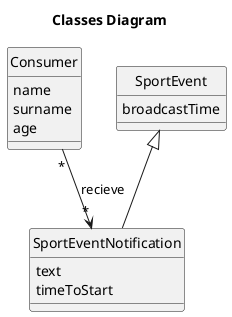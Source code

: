 @startuml

hide circle
title Classes Diagram 

Class Consumer {
    name
    surname
    age
}

Class SportEventNotification {
    text
    timeToStart
}

Class SportEvent {
   broadcastTime
}



SportEvent <|-- SportEventNotification

Consumer "*" --> "*"SportEventNotification : recieve


@enduml
